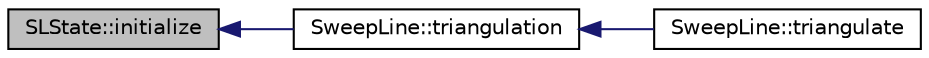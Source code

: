 digraph "SLState::initialize"
{
  edge [fontname="Helvetica",fontsize="10",labelfontname="Helvetica",labelfontsize="10"];
  node [fontname="Helvetica",fontsize="10",shape=record];
  rankdir="LR";
  Node8 [label="SLState::initialize",height=0.2,width=0.4,color="black", fillcolor="grey75", style="filled", fontcolor="black"];
  Node8 -> Node9 [dir="back",color="midnightblue",fontsize="10",style="solid",fontname="Helvetica"];
  Node9 [label="SweepLine::triangulation",height=0.2,width=0.4,color="black", fillcolor="white", style="filled",URL="$df/d5a/class_sweep_line.html#ab2def9edd00a0ac96fda1479af3df0ac"];
  Node9 -> Node10 [dir="back",color="midnightblue",fontsize="10",style="solid",fontname="Helvetica"];
  Node10 [label="SweepLine::triangulate",height=0.2,width=0.4,color="black", fillcolor="white", style="filled",URL="$df/d5a/class_sweep_line.html#a71ee8fe060983f33f65450bc0eff61ea"];
}
